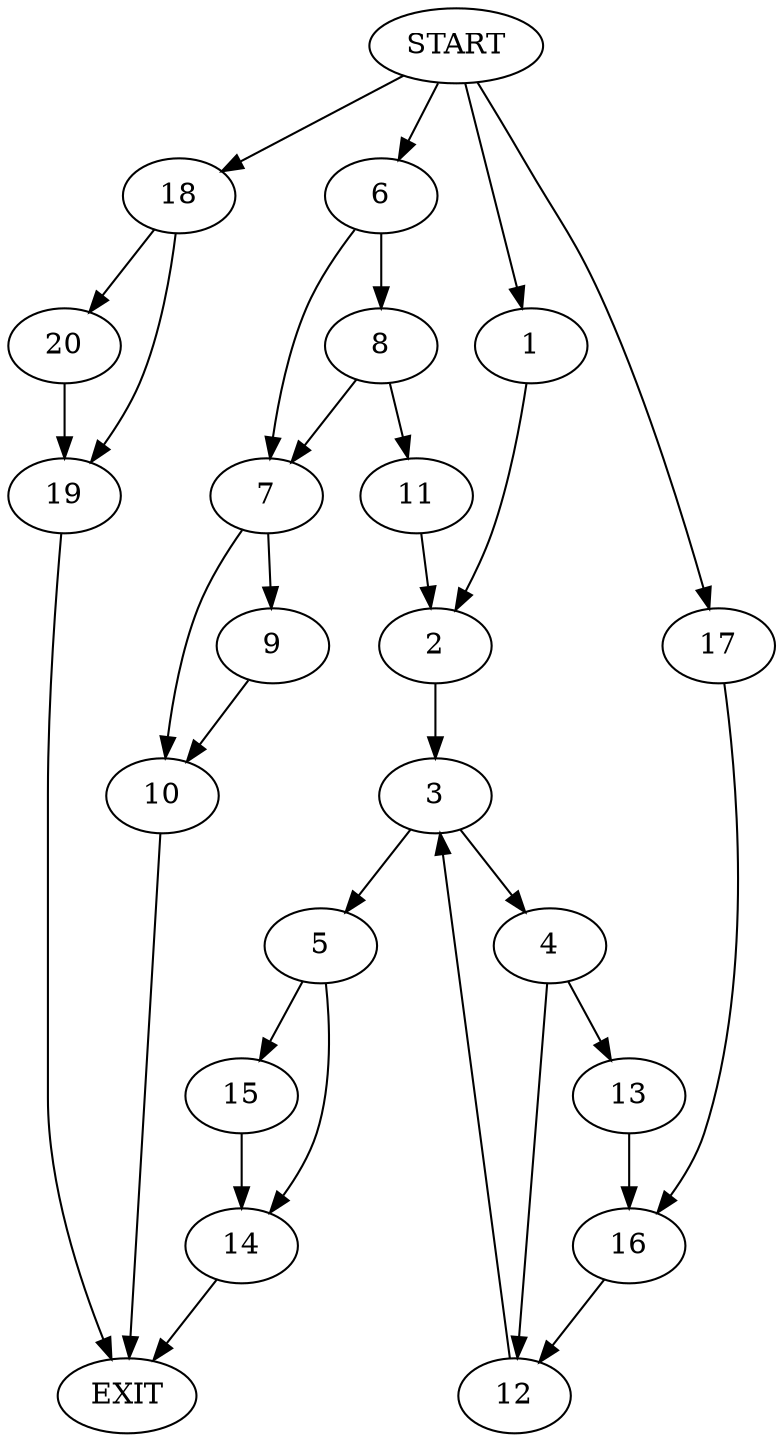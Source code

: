 digraph {
0 [label="START"]
21 [label="EXIT"]
0 -> 1
1 -> 2
2 -> 3
3 -> 4
3 -> 5
0 -> 6
6 -> 7
6 -> 8
7 -> 9
7 -> 10
8 -> 7
8 -> 11
11 -> 2
9 -> 10
10 -> 21
4 -> 12
4 -> 13
5 -> 14
5 -> 15
12 -> 3
13 -> 16
16 -> 12
0 -> 17
17 -> 16
15 -> 14
14 -> 21
0 -> 18
18 -> 19
18 -> 20
20 -> 19
19 -> 21
}

